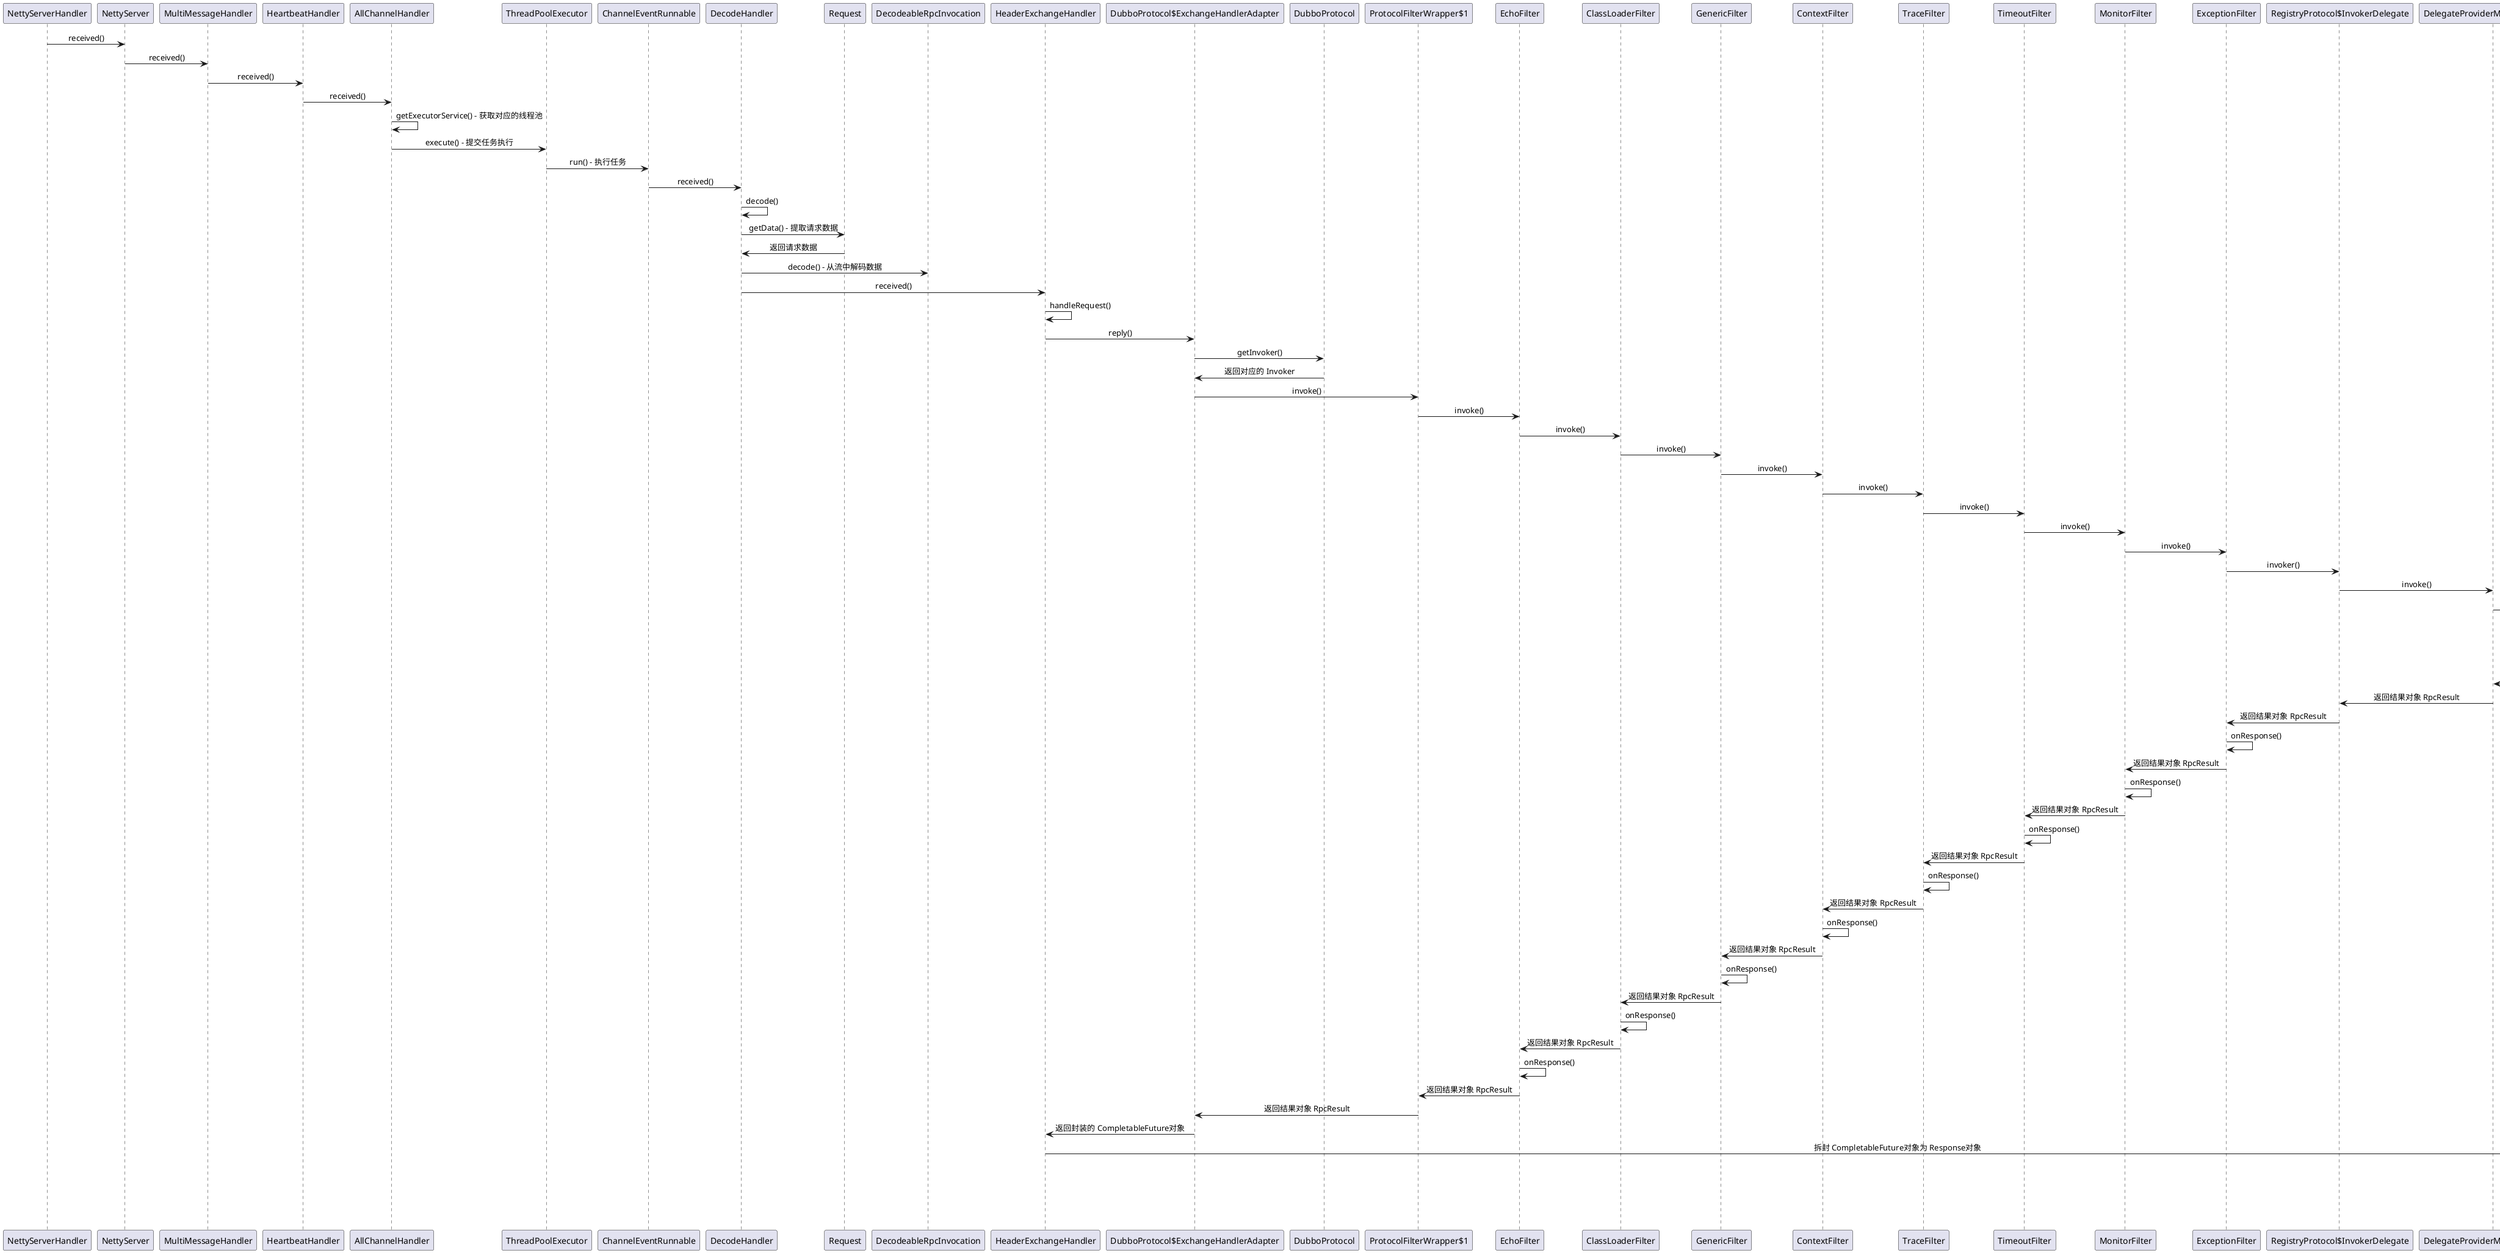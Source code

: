 @startuml
skinparam sequenceMessageAlign center

NettyServerHandler -> NettyServer: received()
NettyServer -> MultiMessageHandler: received()
MultiMessageHandler -> HeartbeatHandler: received()
HeartbeatHandler -> AllChannelHandler :received()
AllChannelHandler -> AllChannelHandler :getExecutorService() - 获取对应的线程池
AllChannelHandler -> ThreadPoolExecutor: execute() - 提交任务执行
ThreadPoolExecutor -> ChannelEventRunnable: run() - 执行任务
ChannelEventRunnable -> DecodeHandler: received()
DecodeHandler -> DecodeHandler: decode()
DecodeHandler -> Request: getData() - 提取请求数据
Request -> DecodeHandler: 返回请求数据
DecodeHandler -> DecodeableRpcInvocation: decode() - 从流中解码数据
DecodeHandler -> HeaderExchangeHandler: received()
HeaderExchangeHandler -> HeaderExchangeHandler: handleRequest()
HeaderExchangeHandler -> "DubboProtocol$ExchangeHandlerAdapter": reply()
"DubboProtocol$ExchangeHandlerAdapter" -> DubboProtocol: getInvoker()
DubboProtocol -> "DubboProtocol$ExchangeHandlerAdapter": 返回对应的 Invoker
 "DubboProtocol$ExchangeHandlerAdapter" -> "ProtocolFilterWrapper$1": invoke()
"ProtocolFilterWrapper$1" -> EchoFilter: invoke()
EchoFilter -> ClassLoaderFilter: invoke()
ClassLoaderFilter -> GenericFilter: invoke()
GenericFilter -> ContextFilter: invoke()
ContextFilter -> TraceFilter: invoke()
TraceFilter -> TimeoutFilter: invoke()
TimeoutFilter -> MonitorFilter: invoke()
MonitorFilter -> ExceptionFilter: invoke()
ExceptionFilter -> "RegistryProtocol$InvokerDelegate": invoker()
"RegistryProtocol$InvokerDelegate" -> DelegateProviderMetaDataInvoker: invoke()
DelegateProviderMetaDataInvoker -> "JdkProxyFactory$1": invoke()
"JdkProxyFactory$1" -> "JdkProxyFactory$1": doInvoke()
"JdkProxyFactory$1" -> "JdkProxyFactory$1": 反射调用，返回结果对象 RpcResult
"JdkProxyFactory$1" -> DelegateProviderMetaDataInvoker: 返回结果对象 RpcResult
DelegateProviderMetaDataInvoker -> "RegistryProtocol$InvokerDelegate": 返回结果对象 RpcResult
"RegistryProtocol$InvokerDelegate" -> ExceptionFilter: 返回结果对象 RpcResult
ExceptionFilter -> ExceptionFilter: onResponse()
ExceptionFilter -> MonitorFilter: 返回结果对象 RpcResult
MonitorFilter -> MonitorFilter: onResponse()
MonitorFilter -> TimeoutFilter: 返回结果对象 RpcResult
TimeoutFilter -> TimeoutFilter: onResponse()
TimeoutFilter -> TraceFilter: 返回结果对象 RpcResult
TraceFilter -> TraceFilter: onResponse()
TraceFilter -> ContextFilter: 返回结果对象 RpcResult
ContextFilter -> ContextFilter: onResponse()
ContextFilter -> GenericFilter: 返回结果对象 RpcResult
GenericFilter -> GenericFilter: onResponse()
GenericFilter -> ClassLoaderFilter: 返回结果对象 RpcResult
ClassLoaderFilter -> ClassLoaderFilter: onResponse()
ClassLoaderFilter -> EchoFilter: 返回结果对象 RpcResult
EchoFilter -> EchoFilter: onResponse()
EchoFilter -> "ProtocolFilterWrapper$1": 返回结果对象 RpcResult
"ProtocolFilterWrapper$1" ->  "DubboProtocol$ExchangeHandlerAdapter": 返回结果对象 RpcResult
"DubboProtocol$ExchangeHandlerAdapter" -> HeaderExchangeHandler: 返回封装的 CompletableFuture对象
HeaderExchangeHandler -> HeaderExchangeChannel: 拆封 CompletableFuture对象为 Response对象
HeaderExchangeChannel -> HeaderExchangeChannel: send()
HeaderExchangeChannel -> NettyChannel: send()
NettyChannel -> NioSocketChannel: writeAndFlush()
@enduml